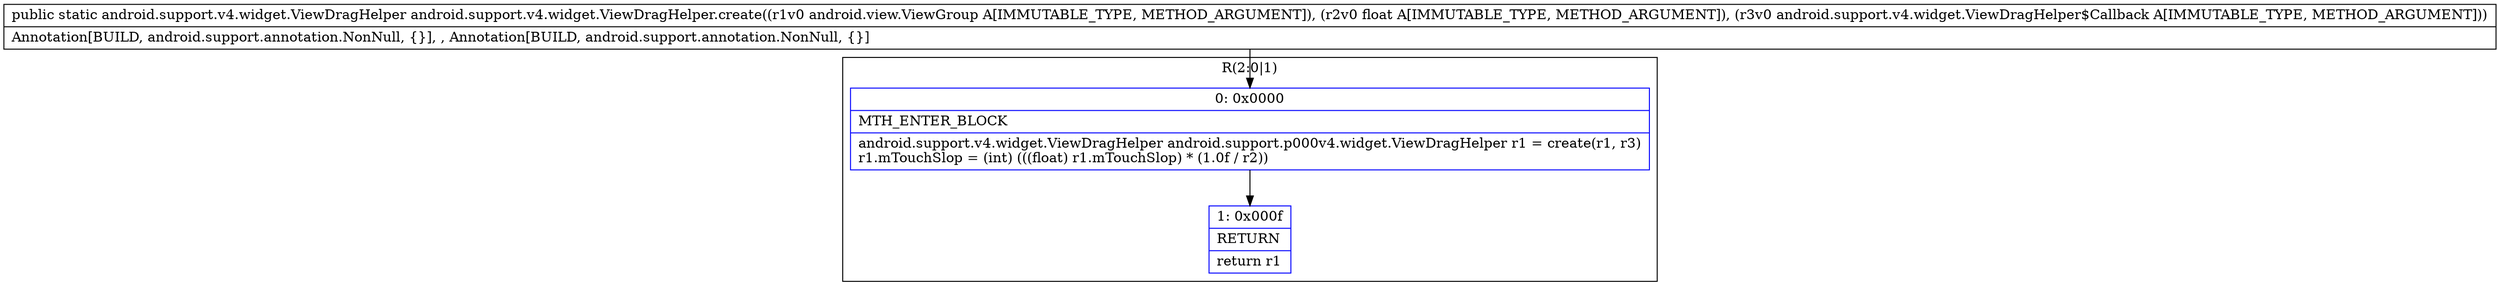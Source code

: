 digraph "CFG forandroid.support.v4.widget.ViewDragHelper.create(Landroid\/view\/ViewGroup;FLandroid\/support\/v4\/widget\/ViewDragHelper$Callback;)Landroid\/support\/v4\/widget\/ViewDragHelper;" {
subgraph cluster_Region_1635382951 {
label = "R(2:0|1)";
node [shape=record,color=blue];
Node_0 [shape=record,label="{0\:\ 0x0000|MTH_ENTER_BLOCK\l|android.support.v4.widget.ViewDragHelper android.support.p000v4.widget.ViewDragHelper r1 = create(r1, r3)\lr1.mTouchSlop = (int) (((float) r1.mTouchSlop) * (1.0f \/ r2))\l}"];
Node_1 [shape=record,label="{1\:\ 0x000f|RETURN\l|return r1\l}"];
}
MethodNode[shape=record,label="{public static android.support.v4.widget.ViewDragHelper android.support.v4.widget.ViewDragHelper.create((r1v0 android.view.ViewGroup A[IMMUTABLE_TYPE, METHOD_ARGUMENT]), (r2v0 float A[IMMUTABLE_TYPE, METHOD_ARGUMENT]), (r3v0 android.support.v4.widget.ViewDragHelper$Callback A[IMMUTABLE_TYPE, METHOD_ARGUMENT]))  | Annotation[BUILD, android.support.annotation.NonNull, \{\}], , Annotation[BUILD, android.support.annotation.NonNull, \{\}]\l}"];
MethodNode -> Node_0;
Node_0 -> Node_1;
}

